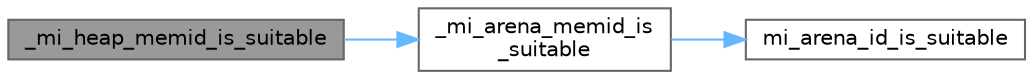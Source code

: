 digraph "_mi_heap_memid_is_suitable"
{
 // LATEX_PDF_SIZE
  bgcolor="transparent";
  edge [fontname=Helvetica,fontsize=10,labelfontname=Helvetica,labelfontsize=10];
  node [fontname=Helvetica,fontsize=10,shape=box,height=0.2,width=0.4];
  rankdir="LR";
  Node1 [id="Node000001",label="_mi_heap_memid_is_suitable",height=0.2,width=0.4,color="gray40", fillcolor="grey60", style="filled", fontcolor="black",tooltip=" "];
  Node1 -> Node2 [id="edge1_Node000001_Node000002",color="steelblue1",style="solid",tooltip=" "];
  Node2 [id="Node000002",label="_mi_arena_memid_is\l_suitable",height=0.2,width=0.4,color="grey40", fillcolor="white", style="filled",URL="$arena_8c.html#a02890f29b2a92bc3631bfe0fb3e350bd",tooltip=" "];
  Node2 -> Node3 [id="edge2_Node000002_Node000003",color="steelblue1",style="solid",tooltip=" "];
  Node3 [id="Node000003",label="mi_arena_id_is_suitable",height=0.2,width=0.4,color="grey40", fillcolor="white", style="filled",URL="$arena_8c.html#ab4e9509b0db5cdb0651680a1e3f52c8c",tooltip=" "];
}
